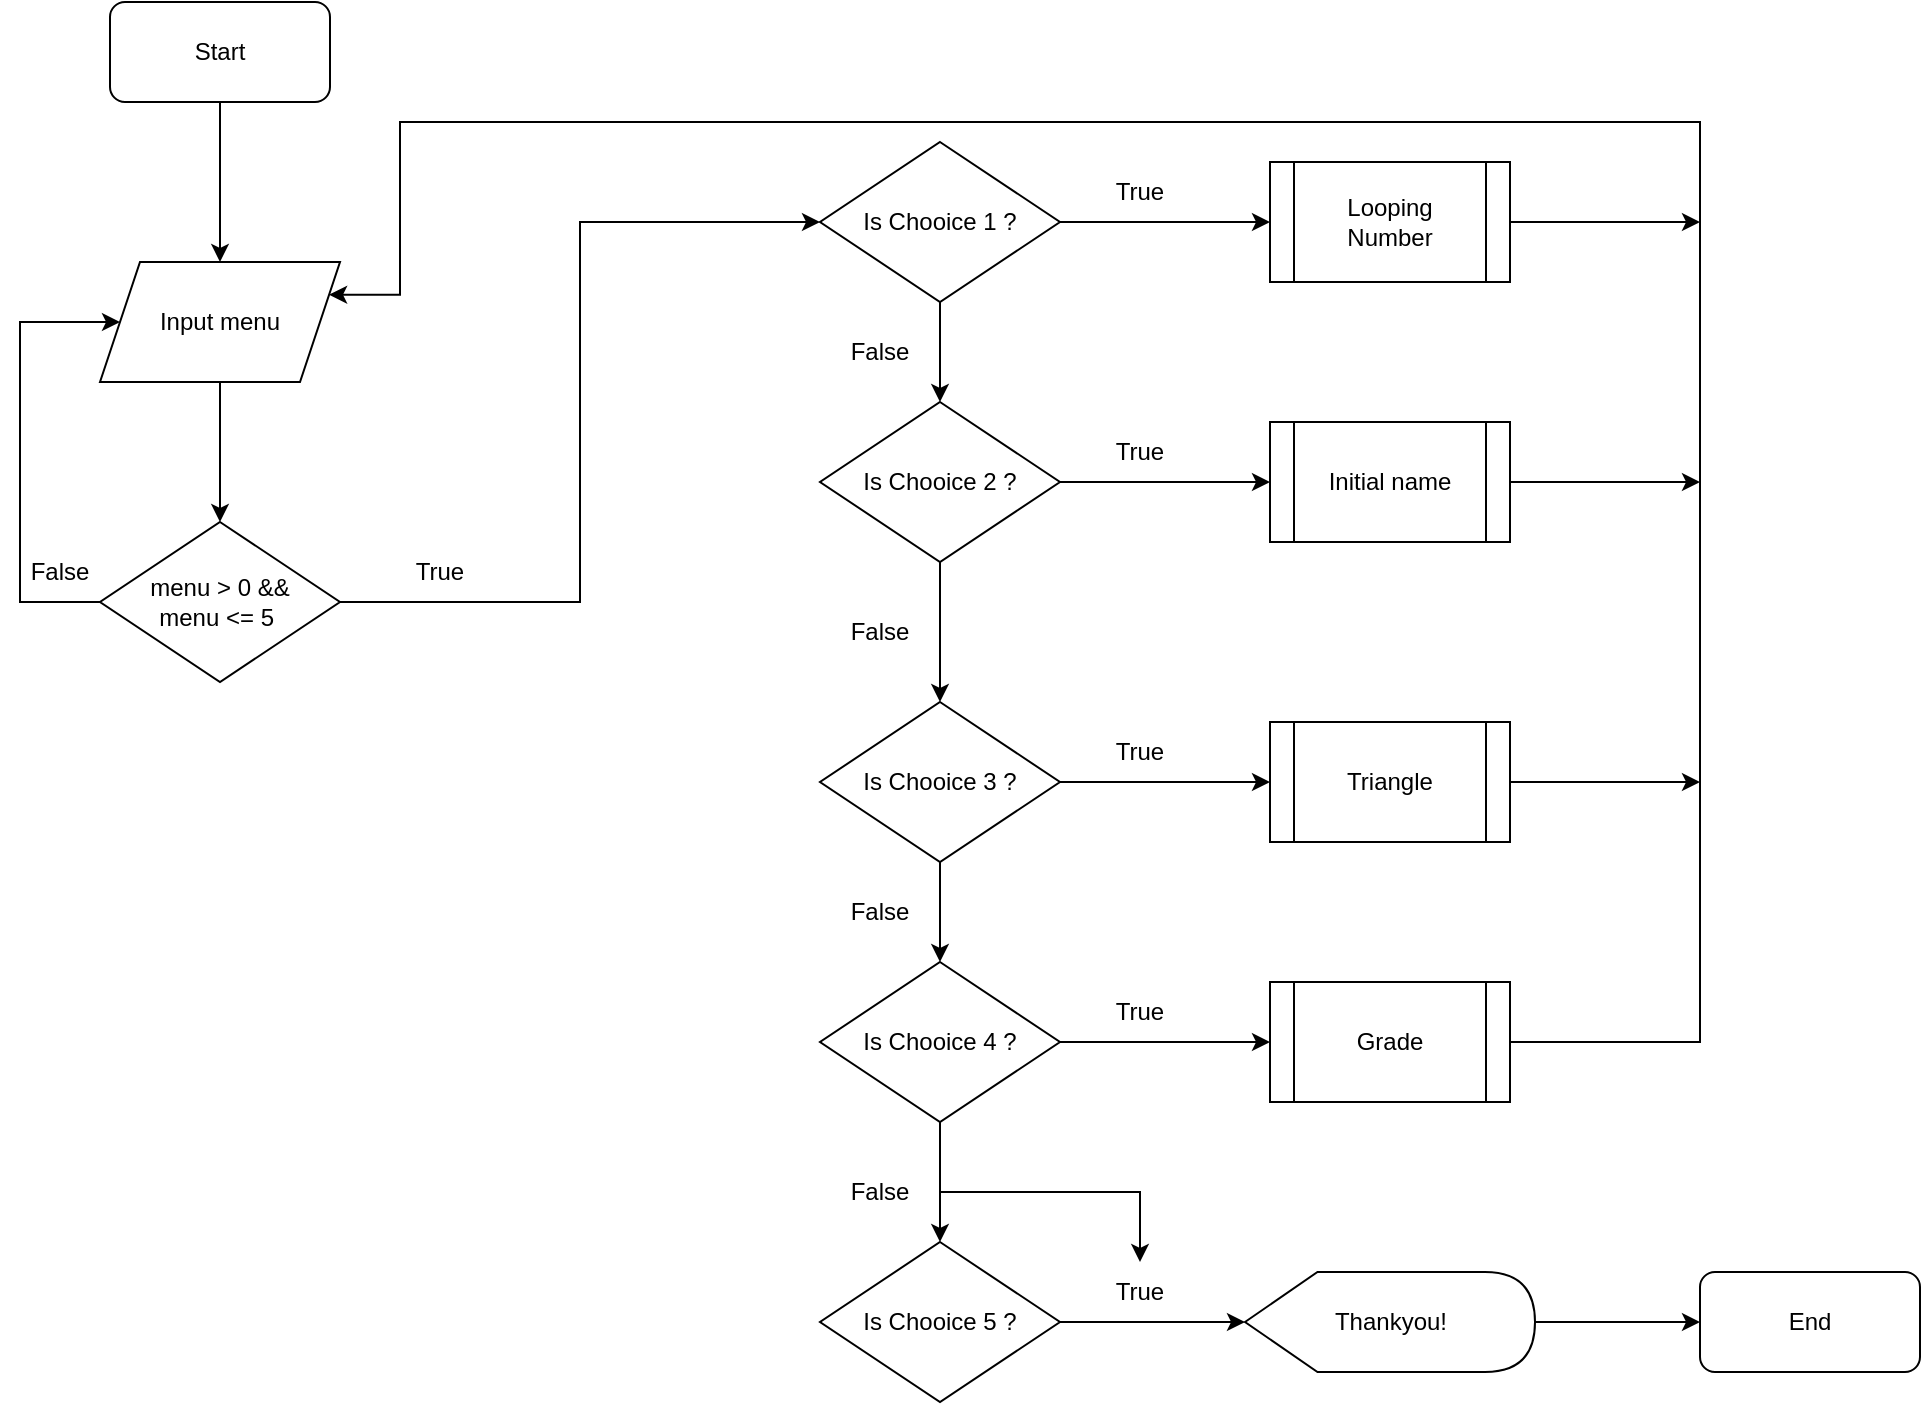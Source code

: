 <mxfile version="24.7.16">
  <diagram name="Halaman-1" id="90BeGtuzjHyzY6eEMRLi">
    <mxGraphModel dx="1364" dy="793" grid="1" gridSize="10" guides="1" tooltips="1" connect="1" arrows="1" fold="1" page="1" pageScale="1" pageWidth="4681" pageHeight="3300" math="0" shadow="0">
      <root>
        <mxCell id="0" />
        <mxCell id="1" parent="0" />
        <mxCell id="vVFFMe1OBUYsX1B5pdkw-19" value="" style="edgeStyle=orthogonalEdgeStyle;rounded=0;orthogonalLoop=1;jettySize=auto;html=1;" edge="1" parent="1" source="vVFFMe1OBUYsX1B5pdkw-2" target="vVFFMe1OBUYsX1B5pdkw-18">
          <mxGeometry relative="1" as="geometry" />
        </mxCell>
        <mxCell id="vVFFMe1OBUYsX1B5pdkw-2" value="Start" style="rounded=1;whiteSpace=wrap;html=1;" vertex="1" parent="1">
          <mxGeometry x="685" y="110" width="110" height="50" as="geometry" />
        </mxCell>
        <mxCell id="vVFFMe1OBUYsX1B5pdkw-8" value="" style="edgeStyle=orthogonalEdgeStyle;rounded=0;orthogonalLoop=1;jettySize=auto;html=1;" edge="1" parent="1" source="vVFFMe1OBUYsX1B5pdkw-3" target="vVFFMe1OBUYsX1B5pdkw-5">
          <mxGeometry relative="1" as="geometry" />
        </mxCell>
        <mxCell id="vVFFMe1OBUYsX1B5pdkw-10" value="" style="edgeStyle=orthogonalEdgeStyle;rounded=0;orthogonalLoop=1;jettySize=auto;html=1;" edge="1" parent="1" source="vVFFMe1OBUYsX1B5pdkw-3" target="vVFFMe1OBUYsX1B5pdkw-4">
          <mxGeometry relative="1" as="geometry" />
        </mxCell>
        <mxCell id="vVFFMe1OBUYsX1B5pdkw-3" value="Is Chooice 1 ?" style="rhombus;whiteSpace=wrap;html=1;" vertex="1" parent="1">
          <mxGeometry x="1040" y="180" width="120" height="80" as="geometry" />
        </mxCell>
        <mxCell id="vVFFMe1OBUYsX1B5pdkw-35" style="edgeStyle=orthogonalEdgeStyle;rounded=0;orthogonalLoop=1;jettySize=auto;html=1;" edge="1" parent="1" source="vVFFMe1OBUYsX1B5pdkw-4">
          <mxGeometry relative="1" as="geometry">
            <mxPoint x="1480" y="220" as="targetPoint" />
          </mxGeometry>
        </mxCell>
        <mxCell id="vVFFMe1OBUYsX1B5pdkw-4" value="" style="shape=process;whiteSpace=wrap;html=1;backgroundOutline=1;" vertex="1" parent="1">
          <mxGeometry x="1265" y="190" width="120" height="60" as="geometry" />
        </mxCell>
        <mxCell id="vVFFMe1OBUYsX1B5pdkw-9" value="" style="edgeStyle=orthogonalEdgeStyle;rounded=0;orthogonalLoop=1;jettySize=auto;html=1;" edge="1" parent="1" source="vVFFMe1OBUYsX1B5pdkw-5" target="vVFFMe1OBUYsX1B5pdkw-6">
          <mxGeometry relative="1" as="geometry" />
        </mxCell>
        <mxCell id="vVFFMe1OBUYsX1B5pdkw-28" value="" style="edgeStyle=orthogonalEdgeStyle;rounded=0;orthogonalLoop=1;jettySize=auto;html=1;" edge="1" parent="1" source="vVFFMe1OBUYsX1B5pdkw-5" target="vVFFMe1OBUYsX1B5pdkw-24">
          <mxGeometry relative="1" as="geometry" />
        </mxCell>
        <mxCell id="vVFFMe1OBUYsX1B5pdkw-5" value="Is Chooice 2 ?" style="rhombus;whiteSpace=wrap;html=1;" vertex="1" parent="1">
          <mxGeometry x="1040" y="310" width="120" height="80" as="geometry" />
        </mxCell>
        <mxCell id="vVFFMe1OBUYsX1B5pdkw-13" value="" style="edgeStyle=orthogonalEdgeStyle;rounded=0;orthogonalLoop=1;jettySize=auto;html=1;" edge="1" parent="1" source="vVFFMe1OBUYsX1B5pdkw-6" target="vVFFMe1OBUYsX1B5pdkw-11">
          <mxGeometry relative="1" as="geometry" />
        </mxCell>
        <mxCell id="vVFFMe1OBUYsX1B5pdkw-29" value="" style="edgeStyle=orthogonalEdgeStyle;rounded=0;orthogonalLoop=1;jettySize=auto;html=1;" edge="1" parent="1" source="vVFFMe1OBUYsX1B5pdkw-6" target="vVFFMe1OBUYsX1B5pdkw-25">
          <mxGeometry relative="1" as="geometry" />
        </mxCell>
        <mxCell id="vVFFMe1OBUYsX1B5pdkw-6" value="Is Chooice 3 ?" style="rhombus;whiteSpace=wrap;html=1;" vertex="1" parent="1">
          <mxGeometry x="1040" y="460" width="120" height="80" as="geometry" />
        </mxCell>
        <mxCell id="vVFFMe1OBUYsX1B5pdkw-14" value="" style="edgeStyle=orthogonalEdgeStyle;rounded=0;orthogonalLoop=1;jettySize=auto;html=1;" edge="1" parent="1" source="vVFFMe1OBUYsX1B5pdkw-11" target="vVFFMe1OBUYsX1B5pdkw-12">
          <mxGeometry relative="1" as="geometry" />
        </mxCell>
        <mxCell id="vVFFMe1OBUYsX1B5pdkw-30" value="" style="edgeStyle=orthogonalEdgeStyle;rounded=0;orthogonalLoop=1;jettySize=auto;html=1;" edge="1" parent="1" source="vVFFMe1OBUYsX1B5pdkw-11" target="vVFFMe1OBUYsX1B5pdkw-26">
          <mxGeometry relative="1" as="geometry" />
        </mxCell>
        <mxCell id="vVFFMe1OBUYsX1B5pdkw-11" value="Is Chooice 4 ?" style="rhombus;whiteSpace=wrap;html=1;" vertex="1" parent="1">
          <mxGeometry x="1040" y="590" width="120" height="80" as="geometry" />
        </mxCell>
        <mxCell id="vVFFMe1OBUYsX1B5pdkw-38" value="" style="edgeStyle=orthogonalEdgeStyle;rounded=0;orthogonalLoop=1;jettySize=auto;html=1;" edge="1" parent="1" source="vVFFMe1OBUYsX1B5pdkw-12" target="vVFFMe1OBUYsX1B5pdkw-36">
          <mxGeometry relative="1" as="geometry" />
        </mxCell>
        <mxCell id="vVFFMe1OBUYsX1B5pdkw-12" value="Is Chooice 5 ?" style="rhombus;whiteSpace=wrap;html=1;" vertex="1" parent="1">
          <mxGeometry x="1040" y="730" width="120" height="80" as="geometry" />
        </mxCell>
        <mxCell id="vVFFMe1OBUYsX1B5pdkw-15" value="Looping Number" style="text;html=1;align=center;verticalAlign=middle;whiteSpace=wrap;rounded=0;" vertex="1" parent="1">
          <mxGeometry x="1295" y="205" width="60" height="30" as="geometry" />
        </mxCell>
        <mxCell id="vVFFMe1OBUYsX1B5pdkw-21" style="edgeStyle=orthogonalEdgeStyle;rounded=0;orthogonalLoop=1;jettySize=auto;html=1;entryX=0;entryY=0.5;entryDx=0;entryDy=0;" edge="1" parent="1" source="vVFFMe1OBUYsX1B5pdkw-17" target="vVFFMe1OBUYsX1B5pdkw-3">
          <mxGeometry relative="1" as="geometry" />
        </mxCell>
        <mxCell id="vVFFMe1OBUYsX1B5pdkw-23" style="edgeStyle=orthogonalEdgeStyle;rounded=0;orthogonalLoop=1;jettySize=auto;html=1;entryX=0;entryY=0.5;entryDx=0;entryDy=0;" edge="1" parent="1" source="vVFFMe1OBUYsX1B5pdkw-17" target="vVFFMe1OBUYsX1B5pdkw-18">
          <mxGeometry relative="1" as="geometry">
            <Array as="points">
              <mxPoint x="640" y="410" />
              <mxPoint x="640" y="270" />
            </Array>
          </mxGeometry>
        </mxCell>
        <mxCell id="vVFFMe1OBUYsX1B5pdkw-17" value="menu &amp;gt; 0 &amp;amp;&amp;amp;&lt;div&gt;menu &amp;lt;= 5&amp;nbsp;&lt;/div&gt;" style="rhombus;whiteSpace=wrap;html=1;" vertex="1" parent="1">
          <mxGeometry x="680" y="370" width="120" height="80" as="geometry" />
        </mxCell>
        <mxCell id="vVFFMe1OBUYsX1B5pdkw-20" value="" style="edgeStyle=orthogonalEdgeStyle;rounded=0;orthogonalLoop=1;jettySize=auto;html=1;" edge="1" parent="1" source="vVFFMe1OBUYsX1B5pdkw-18" target="vVFFMe1OBUYsX1B5pdkw-17">
          <mxGeometry relative="1" as="geometry" />
        </mxCell>
        <mxCell id="vVFFMe1OBUYsX1B5pdkw-18" value="Input menu" style="shape=parallelogram;perimeter=parallelogramPerimeter;whiteSpace=wrap;html=1;fixedSize=1;" vertex="1" parent="1">
          <mxGeometry x="680" y="240" width="120" height="60" as="geometry" />
        </mxCell>
        <mxCell id="vVFFMe1OBUYsX1B5pdkw-34" style="edgeStyle=orthogonalEdgeStyle;rounded=0;orthogonalLoop=1;jettySize=auto;html=1;" edge="1" parent="1" source="vVFFMe1OBUYsX1B5pdkw-24">
          <mxGeometry relative="1" as="geometry">
            <mxPoint x="1480" y="350" as="targetPoint" />
          </mxGeometry>
        </mxCell>
        <mxCell id="vVFFMe1OBUYsX1B5pdkw-24" value="Initial name" style="shape=process;whiteSpace=wrap;html=1;backgroundOutline=1;" vertex="1" parent="1">
          <mxGeometry x="1265" y="320" width="120" height="60" as="geometry" />
        </mxCell>
        <mxCell id="vVFFMe1OBUYsX1B5pdkw-33" style="edgeStyle=orthogonalEdgeStyle;rounded=0;orthogonalLoop=1;jettySize=auto;html=1;" edge="1" parent="1" source="vVFFMe1OBUYsX1B5pdkw-25">
          <mxGeometry relative="1" as="geometry">
            <mxPoint x="1480" y="500" as="targetPoint" />
          </mxGeometry>
        </mxCell>
        <mxCell id="vVFFMe1OBUYsX1B5pdkw-25" value="Triangle" style="shape=process;whiteSpace=wrap;html=1;backgroundOutline=1;" vertex="1" parent="1">
          <mxGeometry x="1265" y="470" width="120" height="60" as="geometry" />
        </mxCell>
        <mxCell id="vVFFMe1OBUYsX1B5pdkw-26" value="Grade" style="shape=process;whiteSpace=wrap;html=1;backgroundOutline=1;" vertex="1" parent="1">
          <mxGeometry x="1265" y="600" width="120" height="60" as="geometry" />
        </mxCell>
        <mxCell id="vVFFMe1OBUYsX1B5pdkw-32" value="" style="endArrow=classic;html=1;rounded=0;edgeStyle=orthogonalEdgeStyle;entryX=1;entryY=0.25;entryDx=0;entryDy=0;exitX=1;exitY=0.5;exitDx=0;exitDy=0;" edge="1" parent="1" source="vVFFMe1OBUYsX1B5pdkw-26" target="vVFFMe1OBUYsX1B5pdkw-18">
          <mxGeometry width="50" height="50" relative="1" as="geometry">
            <mxPoint x="1480" y="580" as="sourcePoint" />
            <mxPoint x="1530" y="530" as="targetPoint" />
            <Array as="points">
              <mxPoint x="1480" y="630" />
              <mxPoint x="1480" y="170" />
              <mxPoint x="830" y="170" />
              <mxPoint x="830" y="256" />
            </Array>
          </mxGeometry>
        </mxCell>
        <mxCell id="vVFFMe1OBUYsX1B5pdkw-39" value="" style="edgeStyle=orthogonalEdgeStyle;rounded=0;orthogonalLoop=1;jettySize=auto;html=1;" edge="1" parent="1" source="vVFFMe1OBUYsX1B5pdkw-36" target="vVFFMe1OBUYsX1B5pdkw-37">
          <mxGeometry relative="1" as="geometry" />
        </mxCell>
        <mxCell id="vVFFMe1OBUYsX1B5pdkw-36" value="Thankyou!" style="shape=display;whiteSpace=wrap;html=1;" vertex="1" parent="1">
          <mxGeometry x="1252.5" y="745" width="145" height="50" as="geometry" />
        </mxCell>
        <mxCell id="vVFFMe1OBUYsX1B5pdkw-37" value="End" style="rounded=1;whiteSpace=wrap;html=1;" vertex="1" parent="1">
          <mxGeometry x="1480" y="745" width="110" height="50" as="geometry" />
        </mxCell>
        <mxCell id="vVFFMe1OBUYsX1B5pdkw-40" value="True" style="text;html=1;align=center;verticalAlign=middle;whiteSpace=wrap;rounded=0;" vertex="1" parent="1">
          <mxGeometry x="820" y="380" width="60" height="30" as="geometry" />
        </mxCell>
        <mxCell id="vVFFMe1OBUYsX1B5pdkw-41" value="False" style="text;html=1;align=center;verticalAlign=middle;whiteSpace=wrap;rounded=0;" vertex="1" parent="1">
          <mxGeometry x="630" y="380" width="60" height="30" as="geometry" />
        </mxCell>
        <mxCell id="vVFFMe1OBUYsX1B5pdkw-42" value="True" style="text;html=1;align=center;verticalAlign=middle;whiteSpace=wrap;rounded=0;" vertex="1" parent="1">
          <mxGeometry x="1170" y="190" width="60" height="30" as="geometry" />
        </mxCell>
        <mxCell id="vVFFMe1OBUYsX1B5pdkw-43" value="True" style="text;html=1;align=center;verticalAlign=middle;whiteSpace=wrap;rounded=0;" vertex="1" parent="1">
          <mxGeometry x="1170" y="320" width="60" height="30" as="geometry" />
        </mxCell>
        <mxCell id="vVFFMe1OBUYsX1B5pdkw-44" value="True" style="text;html=1;align=center;verticalAlign=middle;whiteSpace=wrap;rounded=0;" vertex="1" parent="1">
          <mxGeometry x="1170" y="470" width="60" height="30" as="geometry" />
        </mxCell>
        <mxCell id="vVFFMe1OBUYsX1B5pdkw-45" value="True" style="text;html=1;align=center;verticalAlign=middle;whiteSpace=wrap;rounded=0;" vertex="1" parent="1">
          <mxGeometry x="1170" y="600" width="60" height="30" as="geometry" />
        </mxCell>
        <mxCell id="vVFFMe1OBUYsX1B5pdkw-46" value="True" style="text;html=1;align=center;verticalAlign=middle;whiteSpace=wrap;rounded=0;" vertex="1" parent="1">
          <mxGeometry x="1170" y="740" width="60" height="30" as="geometry" />
        </mxCell>
        <mxCell id="vVFFMe1OBUYsX1B5pdkw-48" value="" style="edgeStyle=orthogonalEdgeStyle;rounded=0;orthogonalLoop=1;jettySize=auto;html=1;" edge="1" parent="1" source="vVFFMe1OBUYsX1B5pdkw-47" target="vVFFMe1OBUYsX1B5pdkw-46">
          <mxGeometry relative="1" as="geometry" />
        </mxCell>
        <mxCell id="vVFFMe1OBUYsX1B5pdkw-47" value="False" style="text;html=1;align=center;verticalAlign=middle;whiteSpace=wrap;rounded=0;" vertex="1" parent="1">
          <mxGeometry x="1040" y="690" width="60" height="30" as="geometry" />
        </mxCell>
        <mxCell id="vVFFMe1OBUYsX1B5pdkw-49" value="False" style="text;html=1;align=center;verticalAlign=middle;whiteSpace=wrap;rounded=0;" vertex="1" parent="1">
          <mxGeometry x="1040" y="550" width="60" height="30" as="geometry" />
        </mxCell>
        <mxCell id="vVFFMe1OBUYsX1B5pdkw-50" value="False" style="text;html=1;align=center;verticalAlign=middle;whiteSpace=wrap;rounded=0;" vertex="1" parent="1">
          <mxGeometry x="1040" y="410" width="60" height="30" as="geometry" />
        </mxCell>
        <mxCell id="vVFFMe1OBUYsX1B5pdkw-51" value="False" style="text;html=1;align=center;verticalAlign=middle;whiteSpace=wrap;rounded=0;" vertex="1" parent="1">
          <mxGeometry x="1040" y="270" width="60" height="30" as="geometry" />
        </mxCell>
      </root>
    </mxGraphModel>
  </diagram>
</mxfile>
